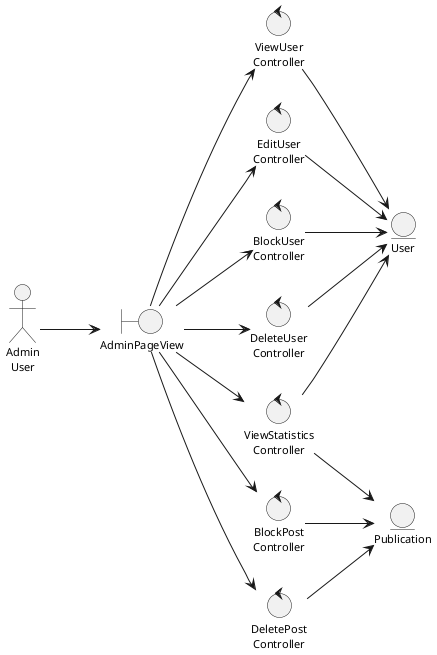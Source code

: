 @startuml
skinparam style strictuml
left to right direction
skinparam defaultTextAlignment center
skinparam defaultFontSize 11

actor "Admin\nUser" as Admin

boundary AdminPageView

entity User
entity Publication

control "ViewStatistics\nController" as ViewStatisticsController
control "ViewUser\nController" as ViewUserController
control "EditUser\nController" as EditUserController
control "BlockUser\nController" as BlockUserController
control "DeleteUser\nController" as DeleteUserController
' control "SearchUser\nController" as SearchUserController
control "BlockPost\nController" as BlockPostController
control "DeletePost\nController" as DeletePostController

Admin --> AdminPageView

AdminPageView --> ViewStatisticsController
AdminPageView --> ViewUserController
AdminPageView --> EditUserController
AdminPageView --> BlockUserController
AdminPageView --> DeleteUserController
' AdminPageView --> SearchUserController
AdminPageView --> BlockPostController
AdminPageView --> DeletePostController

ViewStatisticsController  --> User
ViewUserController  --> User
EditUserController  --> User
BlockUserController  --> User
DeleteUserController  --> User
' SearchUserController  --> User

ViewStatisticsController --> Publication
BlockPostController  --> Publication
DeletePostController  --> Publication

@enduml